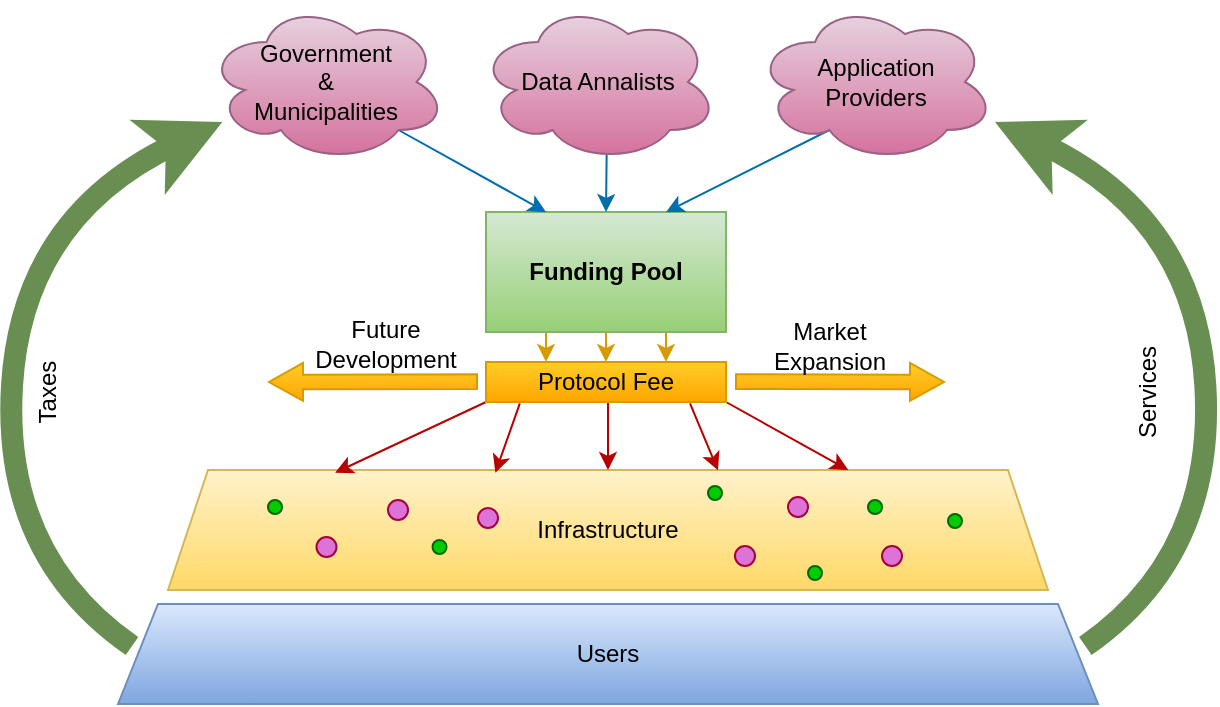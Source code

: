 <mxfile version="21.7.5" type="github">
  <diagram name="Page-1" id="vC63wHf21_1-IpedcLhs">
    <mxGraphModel dx="879" dy="506" grid="1" gridSize="10" guides="1" tooltips="1" connect="1" arrows="1" fold="1" page="1" pageScale="1" pageWidth="850" pageHeight="1100" math="0" shadow="0">
      <root>
        <mxCell id="0" />
        <mxCell id="1" parent="0" />
        <mxCell id="qNZ7FqDkXa0m-c6XOhDS-5" value="Infrastructure" style="shape=trapezoid;perimeter=trapezoidPerimeter;whiteSpace=wrap;html=1;fixedSize=1;fillColor=#fff2cc;gradientColor=#ffd966;strokeColor=#d6b656;" vertex="1" parent="1">
          <mxGeometry x="210" y="624" width="440" height="60" as="geometry" />
        </mxCell>
        <mxCell id="qNZ7FqDkXa0m-c6XOhDS-1" value="" style="ellipse;whiteSpace=wrap;html=1;aspect=fixed;labelBackgroundColor=default;strokeColor=#006600;fontFamily=Helvetica;fontSize=12;fontColor=#ffffff;fillColor=#00CC00;" vertex="1" parent="1">
          <mxGeometry x="342.25" y="659" width="7" height="7" as="geometry" />
        </mxCell>
        <mxCell id="qNZ7FqDkXa0m-c6XOhDS-2" value="" style="ellipse;whiteSpace=wrap;html=1;aspect=fixed;labelBackgroundColor=default;strokeColor=#A50040;fontFamily=Helvetica;fontSize=12;fontColor=#ffffff;fillColor=#DE73D7;" vertex="1" parent="1">
          <mxGeometry x="320" y="639" width="10" height="10" as="geometry" />
        </mxCell>
        <mxCell id="qNZ7FqDkXa0m-c6XOhDS-7" value="" style="ellipse;whiteSpace=wrap;html=1;aspect=fixed;labelBackgroundColor=default;strokeColor=#A50040;fontFamily=Helvetica;fontSize=12;fontColor=#ffffff;fillColor=#DE73D7;" vertex="1" parent="1">
          <mxGeometry x="520" y="637.5" width="10" height="10" as="geometry" />
        </mxCell>
        <mxCell id="qNZ7FqDkXa0m-c6XOhDS-8" value="" style="ellipse;whiteSpace=wrap;html=1;aspect=fixed;labelBackgroundColor=default;strokeColor=#A50040;fontFamily=Helvetica;fontSize=12;fontColor=#ffffff;fillColor=#DE73D7;" vertex="1" parent="1">
          <mxGeometry x="284.25" y="657.5" width="10" height="10" as="geometry" />
        </mxCell>
        <mxCell id="qNZ7FqDkXa0m-c6XOhDS-9" value="" style="ellipse;whiteSpace=wrap;html=1;aspect=fixed;labelBackgroundColor=default;strokeColor=#A50040;fontFamily=Helvetica;fontSize=12;fontColor=#ffffff;fillColor=#DE73D7;" vertex="1" parent="1">
          <mxGeometry x="567" y="662" width="10" height="10" as="geometry" />
        </mxCell>
        <mxCell id="qNZ7FqDkXa0m-c6XOhDS-10" value="" style="ellipse;whiteSpace=wrap;html=1;aspect=fixed;labelBackgroundColor=default;strokeColor=#A50040;fontFamily=Helvetica;fontSize=12;fontColor=#ffffff;fillColor=#DE73D7;" vertex="1" parent="1">
          <mxGeometry x="493.5" y="662" width="10" height="10" as="geometry" />
        </mxCell>
        <mxCell id="qNZ7FqDkXa0m-c6XOhDS-11" value="" style="ellipse;whiteSpace=wrap;html=1;aspect=fixed;labelBackgroundColor=default;strokeColor=#A50040;fontFamily=Helvetica;fontSize=12;fontColor=#ffffff;fillColor=#DE73D7;" vertex="1" parent="1">
          <mxGeometry x="365" y="643" width="10" height="10" as="geometry" />
        </mxCell>
        <mxCell id="qNZ7FqDkXa0m-c6XOhDS-13" value="" style="ellipse;whiteSpace=wrap;html=1;aspect=fixed;labelBackgroundColor=default;strokeColor=#006600;fontFamily=Helvetica;fontSize=12;fontColor=#ffffff;fillColor=#00CC00;" vertex="1" parent="1">
          <mxGeometry x="600" y="646" width="7" height="7" as="geometry" />
        </mxCell>
        <mxCell id="qNZ7FqDkXa0m-c6XOhDS-14" value="" style="ellipse;whiteSpace=wrap;html=1;aspect=fixed;labelBackgroundColor=default;strokeColor=#006600;fontFamily=Helvetica;fontSize=12;fontColor=#ffffff;fillColor=#00CC00;" vertex="1" parent="1">
          <mxGeometry x="480" y="632" width="7" height="7" as="geometry" />
        </mxCell>
        <mxCell id="qNZ7FqDkXa0m-c6XOhDS-15" value="" style="ellipse;whiteSpace=wrap;html=1;aspect=fixed;labelBackgroundColor=default;strokeColor=#006600;fontFamily=Helvetica;fontSize=12;fontColor=#ffffff;fillColor=#00CC00;" vertex="1" parent="1">
          <mxGeometry x="260" y="639" width="7" height="7" as="geometry" />
        </mxCell>
        <mxCell id="qNZ7FqDkXa0m-c6XOhDS-16" value="" style="ellipse;whiteSpace=wrap;html=1;aspect=fixed;labelBackgroundColor=default;strokeColor=#006600;fontFamily=Helvetica;fontSize=12;fontColor=#ffffff;fillColor=#00CC00;" vertex="1" parent="1">
          <mxGeometry x="530" y="672" width="7" height="7" as="geometry" />
        </mxCell>
        <mxCell id="qNZ7FqDkXa0m-c6XOhDS-17" value="" style="ellipse;whiteSpace=wrap;html=1;aspect=fixed;labelBackgroundColor=default;strokeColor=#006600;fontFamily=Helvetica;fontSize=12;fontColor=#ffffff;fillColor=#00CC00;" vertex="1" parent="1">
          <mxGeometry x="560" y="639" width="7" height="7" as="geometry" />
        </mxCell>
        <mxCell id="qNZ7FqDkXa0m-c6XOhDS-22" value="Users" style="shape=trapezoid;perimeter=trapezoidPerimeter;whiteSpace=wrap;html=1;fixedSize=1;fillColor=#dae8fc;gradientColor=#7ea6e0;strokeColor=#6c8ebf;" vertex="1" parent="1">
          <mxGeometry x="185" y="691" width="490" height="50" as="geometry" />
        </mxCell>
        <mxCell id="qNZ7FqDkXa0m-c6XOhDS-29" style="rounded=0;orthogonalLoop=1;jettySize=auto;html=1;exitX=0;exitY=1;exitDx=0;exitDy=0;entryX=0.19;entryY=0.022;entryDx=0;entryDy=0;entryPerimeter=0;fillColor=#a20025;strokeColor=#B80000;" edge="1" parent="1" source="qNZ7FqDkXa0m-c6XOhDS-56" target="qNZ7FqDkXa0m-c6XOhDS-5">
          <mxGeometry relative="1" as="geometry" />
        </mxCell>
        <mxCell id="qNZ7FqDkXa0m-c6XOhDS-30" style="rounded=0;orthogonalLoop=1;jettySize=auto;html=1;exitX=0.141;exitY=1.036;exitDx=0;exitDy=0;entryX=0.372;entryY=0.022;entryDx=0;entryDy=0;entryPerimeter=0;fillColor=#a20025;strokeColor=#B80000;exitPerimeter=0;" edge="1" parent="1" source="qNZ7FqDkXa0m-c6XOhDS-56" target="qNZ7FqDkXa0m-c6XOhDS-5">
          <mxGeometry relative="1" as="geometry" />
        </mxCell>
        <mxCell id="qNZ7FqDkXa0m-c6XOhDS-31" style="edgeStyle=orthogonalEdgeStyle;rounded=0;orthogonalLoop=1;jettySize=auto;html=1;exitX=0.5;exitY=1;exitDx=0;exitDy=0;entryX=0.5;entryY=0;entryDx=0;entryDy=0;fillColor=#a20025;strokeColor=#B80000;" edge="1" parent="1" source="qNZ7FqDkXa0m-c6XOhDS-56" target="qNZ7FqDkXa0m-c6XOhDS-5">
          <mxGeometry relative="1" as="geometry" />
        </mxCell>
        <mxCell id="qNZ7FqDkXa0m-c6XOhDS-32" style="rounded=0;orthogonalLoop=1;jettySize=auto;html=1;exitX=0.85;exitY=1.036;exitDx=0;exitDy=0;entryX=0.625;entryY=0.003;entryDx=0;entryDy=0;entryPerimeter=0;fillColor=#a20025;strokeColor=#B80000;exitPerimeter=0;" edge="1" parent="1" source="qNZ7FqDkXa0m-c6XOhDS-56" target="qNZ7FqDkXa0m-c6XOhDS-5">
          <mxGeometry relative="1" as="geometry" />
        </mxCell>
        <mxCell id="qNZ7FqDkXa0m-c6XOhDS-33" style="edgeStyle=none;rounded=0;orthogonalLoop=1;jettySize=auto;html=1;exitX=1;exitY=1;exitDx=0;exitDy=0;entryX=0.773;entryY=0;entryDx=0;entryDy=0;entryPerimeter=0;fillColor=#a20025;strokeColor=#B80000;" edge="1" parent="1" source="qNZ7FqDkXa0m-c6XOhDS-56" target="qNZ7FqDkXa0m-c6XOhDS-5">
          <mxGeometry relative="1" as="geometry" />
        </mxCell>
        <mxCell id="qNZ7FqDkXa0m-c6XOhDS-58" style="edgeStyle=none;rounded=0;orthogonalLoop=1;jettySize=auto;html=1;exitX=0.25;exitY=1;exitDx=0;exitDy=0;entryX=0.25;entryY=0;entryDx=0;entryDy=0;fillColor=#ffcd28;gradientColor=#ffa500;strokeColor=#d79b00;" edge="1" parent="1" source="qNZ7FqDkXa0m-c6XOhDS-28" target="qNZ7FqDkXa0m-c6XOhDS-56">
          <mxGeometry relative="1" as="geometry" />
        </mxCell>
        <mxCell id="qNZ7FqDkXa0m-c6XOhDS-59" style="edgeStyle=none;rounded=0;orthogonalLoop=1;jettySize=auto;html=1;exitX=0.5;exitY=1;exitDx=0;exitDy=0;entryX=0.5;entryY=0;entryDx=0;entryDy=0;fillColor=#ffcd28;gradientColor=#ffa500;strokeColor=#d79b00;" edge="1" parent="1" source="qNZ7FqDkXa0m-c6XOhDS-28" target="qNZ7FqDkXa0m-c6XOhDS-56">
          <mxGeometry relative="1" as="geometry" />
        </mxCell>
        <mxCell id="qNZ7FqDkXa0m-c6XOhDS-60" style="edgeStyle=none;rounded=0;orthogonalLoop=1;jettySize=auto;html=1;exitX=0.75;exitY=1;exitDx=0;exitDy=0;entryX=0.75;entryY=0;entryDx=0;entryDy=0;fillColor=#ffcd28;gradientColor=#ffa500;strokeColor=#d79b00;" edge="1" parent="1" source="qNZ7FqDkXa0m-c6XOhDS-28" target="qNZ7FqDkXa0m-c6XOhDS-56">
          <mxGeometry relative="1" as="geometry" />
        </mxCell>
        <mxCell id="qNZ7FqDkXa0m-c6XOhDS-28" value="Funding Pool" style="rounded=0;whiteSpace=wrap;html=1;fillColor=#d5e8d4;gradientColor=#97d077;strokeColor=#82b366;fontStyle=1" vertex="1" parent="1">
          <mxGeometry x="369" y="495" width="120" height="60" as="geometry" />
        </mxCell>
        <mxCell id="qNZ7FqDkXa0m-c6XOhDS-37" style="edgeStyle=none;rounded=0;orthogonalLoop=1;jettySize=auto;html=1;exitX=0.8;exitY=0.8;exitDx=0;exitDy=0;exitPerimeter=0;entryX=0.25;entryY=0;entryDx=0;entryDy=0;fillColor=#1ba1e2;strokeColor=#006EAF;" edge="1" parent="1" source="qNZ7FqDkXa0m-c6XOhDS-34" target="qNZ7FqDkXa0m-c6XOhDS-28">
          <mxGeometry relative="1" as="geometry" />
        </mxCell>
        <mxCell id="qNZ7FqDkXa0m-c6XOhDS-34" value="Government&lt;br&gt;&amp;amp;&lt;br&gt;Municipalities" style="ellipse;shape=cloud;whiteSpace=wrap;html=1;fillColor=#e6d0de;gradientColor=#d5739d;strokeColor=#996185;" vertex="1" parent="1">
          <mxGeometry x="229.25" y="390" width="120" height="80" as="geometry" />
        </mxCell>
        <mxCell id="qNZ7FqDkXa0m-c6XOhDS-38" style="edgeStyle=none;rounded=0;orthogonalLoop=1;jettySize=auto;html=1;exitX=0.536;exitY=0.955;exitDx=0;exitDy=0;exitPerimeter=0;entryX=0.5;entryY=0;entryDx=0;entryDy=0;fillColor=#1ba1e2;strokeColor=#006EAF;" edge="1" parent="1" source="qNZ7FqDkXa0m-c6XOhDS-35" target="qNZ7FqDkXa0m-c6XOhDS-28">
          <mxGeometry relative="1" as="geometry" />
        </mxCell>
        <mxCell id="qNZ7FqDkXa0m-c6XOhDS-35" value="Data Annalists" style="ellipse;shape=cloud;whiteSpace=wrap;html=1;fillColor=#e6d0de;gradientColor=#d5739d;strokeColor=#996185;" vertex="1" parent="1">
          <mxGeometry x="365" y="390" width="120" height="80" as="geometry" />
        </mxCell>
        <mxCell id="qNZ7FqDkXa0m-c6XOhDS-39" style="edgeStyle=none;rounded=0;orthogonalLoop=1;jettySize=auto;html=1;exitX=0.31;exitY=0.8;exitDx=0;exitDy=0;exitPerimeter=0;entryX=0.75;entryY=0;entryDx=0;entryDy=0;fillColor=#1ba1e2;strokeColor=#006EAF;" edge="1" parent="1" source="qNZ7FqDkXa0m-c6XOhDS-36" target="qNZ7FqDkXa0m-c6XOhDS-28">
          <mxGeometry relative="1" as="geometry" />
        </mxCell>
        <mxCell id="qNZ7FqDkXa0m-c6XOhDS-36" value="Application&lt;br&gt;Providers" style="ellipse;shape=cloud;whiteSpace=wrap;html=1;fillColor=#e6d0de;gradientColor=#d5739d;strokeColor=#996185;" vertex="1" parent="1">
          <mxGeometry x="503.5" y="390" width="120" height="80" as="geometry" />
        </mxCell>
        <mxCell id="qNZ7FqDkXa0m-c6XOhDS-49" value="" style="curved=1;endArrow=classic;html=1;rounded=0;strokeWidth=11;exitX=0;exitY=0.5;exitDx=0;exitDy=0;fillColor=#d5e8d4;gradientColor=#97d077;strokeColor=#688F51;" edge="1" parent="1">
          <mxGeometry width="50" height="50" relative="1" as="geometry">
            <mxPoint x="192" y="712" as="sourcePoint" />
            <mxPoint x="237.168" y="450.007" as="targetPoint" />
            <Array as="points">
              <mxPoint x="127" y="667" />
              <mxPoint x="137" y="497" />
            </Array>
          </mxGeometry>
        </mxCell>
        <mxCell id="qNZ7FqDkXa0m-c6XOhDS-50" value="" style="curved=1;endArrow=classic;html=1;rounded=0;strokeWidth=11;exitX=0;exitY=0.5;exitDx=0;exitDy=0;fillColor=#d5e8d4;strokeColor=#688F51;gradientColor=#97d077;" edge="1" parent="1">
          <mxGeometry width="50" height="50" relative="1" as="geometry">
            <mxPoint x="668.668" y="712.0" as="sourcePoint" />
            <mxPoint x="623.5" y="450.007" as="targetPoint" />
            <Array as="points">
              <mxPoint x="733.668" y="667.0" />
              <mxPoint x="723.668" y="497.0" />
            </Array>
          </mxGeometry>
        </mxCell>
        <mxCell id="qNZ7FqDkXa0m-c6XOhDS-53" value="Taxes" style="text;html=1;strokeColor=none;fillColor=none;align=center;verticalAlign=middle;whiteSpace=wrap;rounded=0;rotation=-90;fontStyle=0" vertex="1" parent="1">
          <mxGeometry x="120" y="570" width="60" height="30" as="geometry" />
        </mxCell>
        <mxCell id="qNZ7FqDkXa0m-c6XOhDS-54" value="Services" style="text;html=1;strokeColor=none;fillColor=none;align=center;verticalAlign=middle;whiteSpace=wrap;rounded=0;rotation=-90;fontStyle=0" vertex="1" parent="1">
          <mxGeometry x="660" y="570" width="80" height="30" as="geometry" />
        </mxCell>
        <mxCell id="qNZ7FqDkXa0m-c6XOhDS-56" value="Protocol Fee" style="rounded=0;whiteSpace=wrap;html=1;fillColor=#ffcd28;gradientColor=#ffa500;strokeColor=#d79b00;" vertex="1" parent="1">
          <mxGeometry x="369" y="570" width="120" height="20" as="geometry" />
        </mxCell>
        <mxCell id="qNZ7FqDkXa0m-c6XOhDS-64" value="" style="shape=flexArrow;endArrow=classic;html=1;rounded=0;width=7.308;endSize=5.331;endWidth=10.651;fillColor=#ffcd28;gradientColor=#ffa500;strokeColor=#d79b00;" edge="1" parent="1">
          <mxGeometry width="50" height="50" relative="1" as="geometry">
            <mxPoint x="365" y="579.81" as="sourcePoint" />
            <mxPoint x="260" y="580" as="targetPoint" />
          </mxGeometry>
        </mxCell>
        <mxCell id="qNZ7FqDkXa0m-c6XOhDS-65" value="" style="shape=flexArrow;endArrow=classic;html=1;rounded=0;width=7.308;endSize=5.331;endWidth=10.651;fillColor=#ffcd28;gradientColor=#ffa500;strokeColor=#d79b00;" edge="1" parent="1">
          <mxGeometry width="50" height="50" relative="1" as="geometry">
            <mxPoint x="493.5" y="579.81" as="sourcePoint" />
            <mxPoint x="598.5" y="580" as="targetPoint" />
          </mxGeometry>
        </mxCell>
        <mxCell id="qNZ7FqDkXa0m-c6XOhDS-67" value="Future&lt;br&gt;Development" style="text;html=1;strokeColor=none;fillColor=none;align=center;verticalAlign=middle;whiteSpace=wrap;rounded=0;" vertex="1" parent="1">
          <mxGeometry x="289.25" y="546" width="60" height="30" as="geometry" />
        </mxCell>
        <mxCell id="qNZ7FqDkXa0m-c6XOhDS-68" value="Market &lt;br&gt;Expansion" style="text;html=1;strokeColor=none;fillColor=none;align=center;verticalAlign=middle;whiteSpace=wrap;rounded=0;" vertex="1" parent="1">
          <mxGeometry x="486" y="547" width="110" height="30" as="geometry" />
        </mxCell>
      </root>
    </mxGraphModel>
  </diagram>
</mxfile>

